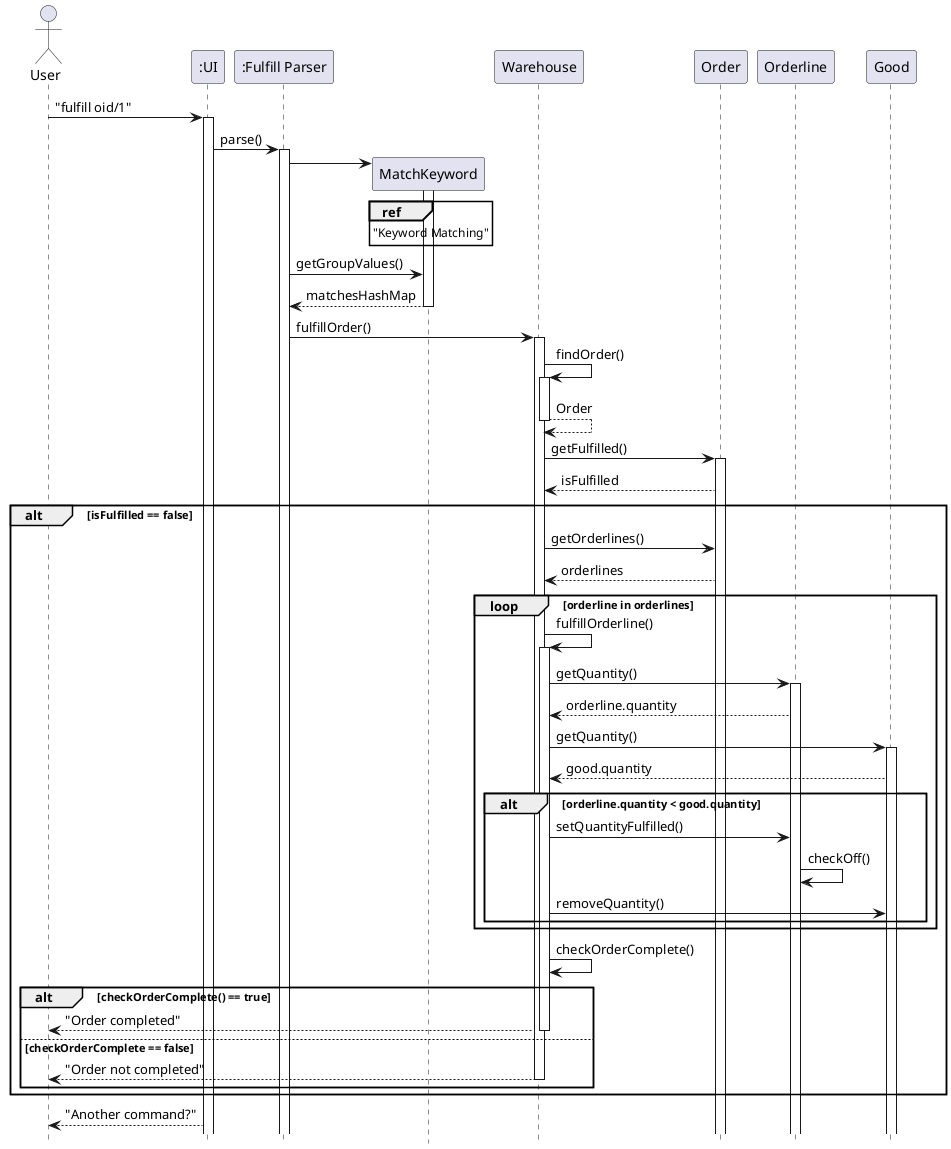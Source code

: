 @startuml
'https://plantuml.com/sequence-diagram
hide footbox

Actor User as user
Participant ":UI" as ui
Participant ":Fulfill Parser" as fulfillParser

user -> ui ++ : "fulfill oid/1"

ui -> fulfillParser : parse()
activate fulfillParser
create MatchKeyword
fulfillParser -> MatchKeyword ++
ref over MatchKeyword : "Keyword Matching"
fulfillParser -> MatchKeyword : getGroupValues()
MatchKeyword --> fulfillParser : matchesHashMap
deactivate MatchKeyword
fulfillParser -> Warehouse ++ : fulfillOrder()
Warehouse -> Warehouse ++ : findOrder()
Warehouse --> Warehouse -- : Order
Warehouse -> Order ++ : getFulfilled()
Order --> Warehouse : isFulfilled
alt isFulfilled == false
    Warehouse -> Order : getOrderlines()
    Order --> Warehouse : orderlines
        loop orderline in orderlines
            Warehouse -> Warehouse ++ : fulfillOrderline()
            Warehouse -> Orderline ++ : getQuantity()
            Orderline --> Warehouse : orderline.quantity
            Warehouse -> Good ++ : getQuantity()
            Good --> Warehouse : good.quantity
            alt orderline.quantity < good.quantity
                Warehouse -> Orderline : setQuantityFulfilled()
                Orderline -> Orderline : checkOff()
                Warehouse -> Good : removeQuantity()
            end
        end
    Warehouse -> Warehouse : checkOrderComplete()
    alt checkOrderComplete() == true
        Warehouse --> user -- : "Order completed"
    else checkOrderComplete == false
        Warehouse --> user -- : "Order not completed"
    end
end
ui --> user : "Another command?"
deactivate Warehouse
@enduml